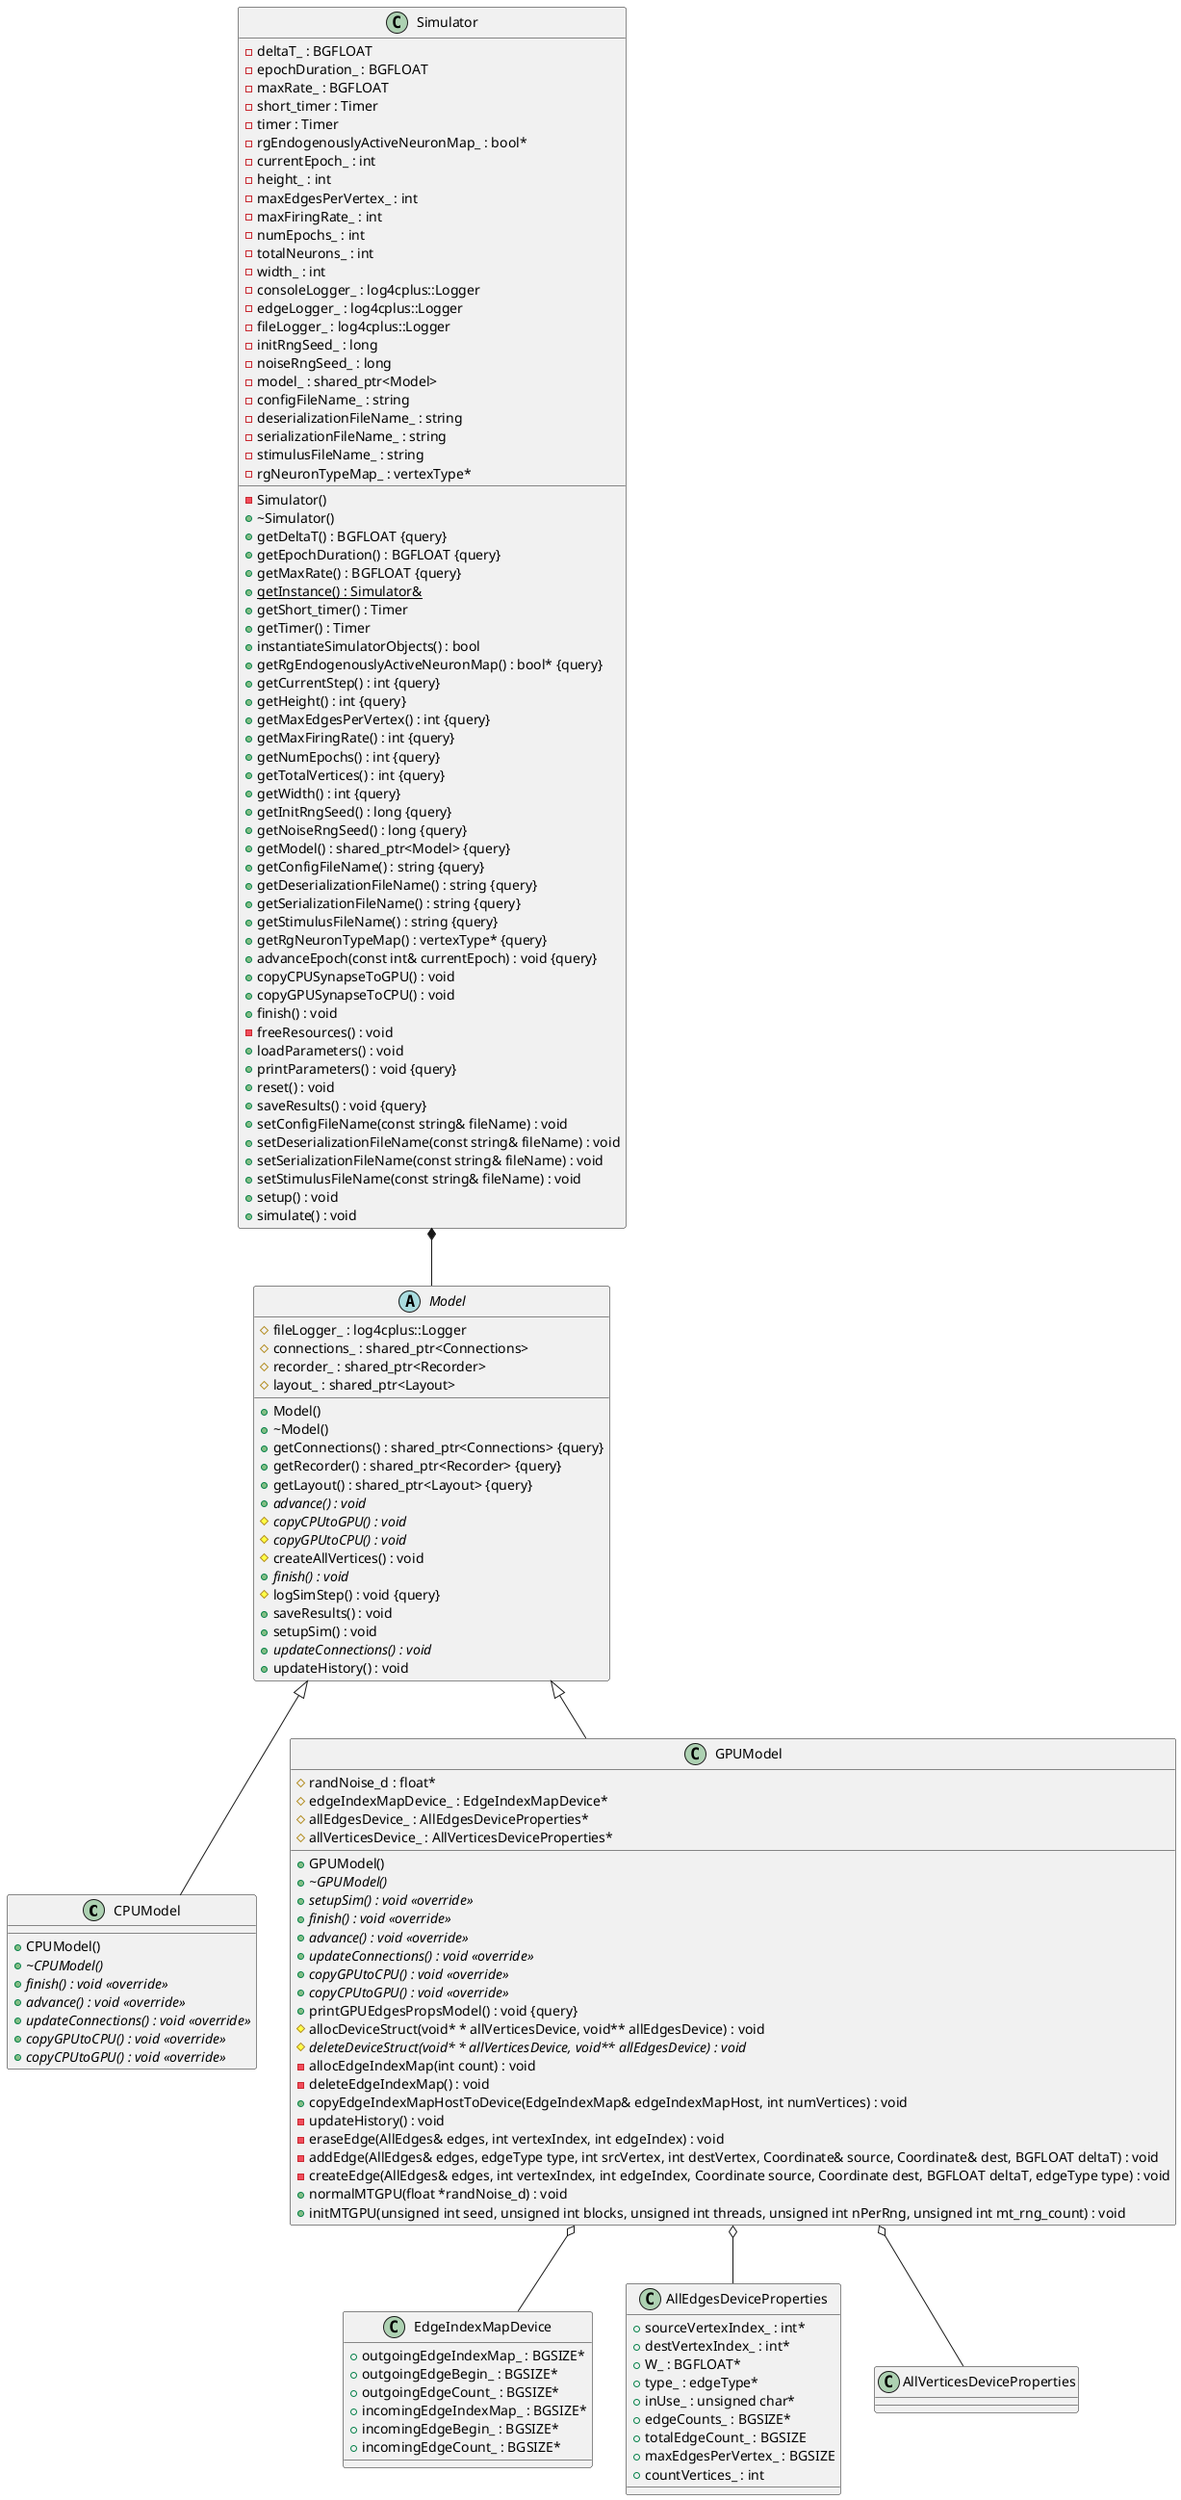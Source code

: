 @startuml GraphittiCoreClassDiagram





/' Objects '/

class CPUModel {
	+CPUModel()
	+{abstract} ~CPUModel()
	+{abstract} finish() : void <<override>>
	+{abstract} advance() : void <<override>>
	+{abstract} updateConnections() : void <<override>>
	+{abstract} copyGPUtoCPU() : void <<override>>
	+{abstract} copyCPUtoGPU() : void <<override>>
}


class GPUModel {
	+GPUModel()
	+{abstract} ~GPUModel()
	+{abstract} setupSim() : void <<override>>
	+{abstract} finish() : void <<override>>
	+{abstract} advance() : void <<override>>
	+{abstract} updateConnections() : void <<override>>
	+{abstract} copyGPUtoCPU() : void <<override>>
	+{abstract} copyCPUtoGPU() : void <<override>>
	+printGPUEdgesPropsModel() : void {query}
	#allocDeviceStruct(void* * allVerticesDevice, void** allEdgesDevice) : void
	#{abstract} deleteDeviceStruct(void* * allVerticesDevice, void** allEdgesDevice) : void
	#randNoise_d : float*
	#edgeIndexMapDevice_ : EdgeIndexMapDevice*
	#allEdgesDevice_ : AllEdgesDeviceProperties*
	#allVerticesDevice_ : AllVerticesDeviceProperties*
	-allocEdgeIndexMap(int count) : void
	-deleteEdgeIndexMap() : void
	+copyEdgeIndexMapHostToDevice(EdgeIndexMap& edgeIndexMapHost, int numVertices) : void
	-updateHistory() : void
	-eraseEdge(AllEdges& edges, int vertexIndex, int edgeIndex) : void
	-addEdge(AllEdges& edges, edgeType type, int srcVertex, int destVertex, Coordinate& source, Coordinate& dest, BGFLOAT deltaT) : void
	-createEdge(AllEdges& edges, int vertexIndex, int edgeIndex, Coordinate source, Coordinate dest, BGFLOAT deltaT, edgeType type) : void
	+normalMTGPU(float *randNoise_d) : void
	+initMTGPU(unsigned int seed, unsigned int blocks, unsigned int threads, unsigned int nPerRng, unsigned int mt_rng_count) : void
}


abstract class Model {
	+Model()
	+~Model()
	#fileLogger_ : log4cplus::Logger
	#connections_ : shared_ptr<Connections>
	+getConnections() : shared_ptr<Connections> {query}
	+getRecorder() : shared_ptr<Recorder> {query}
	#recorder_ : shared_ptr<Recorder>
	+getLayout() : shared_ptr<Layout> {query}
	#layout_ : shared_ptr<Layout>
	+{abstract} advance() : void
	#{abstract} copyCPUtoGPU() : void
	#{abstract} copyGPUtoCPU() : void
	#createAllVertices() : void
	+{abstract} finish() : void
	#logSimStep() : void {query}
	+saveResults() : void
	+setupSim() : void
	+{abstract} updateConnections() : void
	+updateHistory() : void
}


class Simulator {
	-Simulator()
	+~Simulator()
	-deltaT_ : BGFLOAT
	-epochDuration_ : BGFLOAT
	+getDeltaT() : BGFLOAT {query}
	+getEpochDuration() : BGFLOAT {query}
	+getMaxRate() : BGFLOAT {query}
	-maxRate_ : BGFLOAT
	+{static} getInstance() : Simulator&
	+getShort_timer() : Timer
	+getTimer() : Timer
	-short_timer : Timer
	-timer : Timer
	+instantiateSimulatorObjects() : bool
	+getRgEndogenouslyActiveNeuronMap() : bool* {query}
	-rgEndogenouslyActiveNeuronMap_ : bool*
	-currentEpoch_ : int
	+getCurrentStep() : int {query}
	+getHeight() : int {query}
	+getMaxEdgesPerVertex() : int {query}
	+getMaxFiringRate() : int {query}
	+getNumEpochs() : int {query}
	+getTotalVertices() : int {query}
	+getWidth() : int {query}
	-height_ : int
	-maxEdgesPerVertex_ : int
	-maxFiringRate_ : int
	-numEpochs_ : int
	-totalNeurons_ : int
	-width_ : int
	-consoleLogger_ : log4cplus::Logger
	-edgeLogger_ : log4cplus::Logger
	-fileLogger_ : log4cplus::Logger
	+getInitRngSeed() : long {query}
	+getNoiseRngSeed() : long {query}
	-initRngSeed_ : long
	-noiseRngSeed_ : long
	+getModel() : shared_ptr<Model> {query}
	-model_ : shared_ptr<Model>
	-configFileName_ : string
	-deserializationFileName_ : string
	+getConfigFileName() : string {query}
	+getDeserializationFileName() : string {query}
	+getSerializationFileName() : string {query}
	+getStimulusFileName() : string {query}
	-serializationFileName_ : string
	-stimulusFileName_ : string
	+getRgNeuronTypeMap() : vertexType* {query}
	-rgNeuronTypeMap_ : vertexType*
	+advanceEpoch(const int& currentEpoch) : void {query}
	+copyCPUSynapseToGPU() : void
	+copyGPUSynapseToCPU() : void
	+finish() : void
	-freeResources() : void
	+loadParameters() : void
	+printParameters() : void {query}
	+reset() : void
	+saveResults() : void {query}
	+setConfigFileName(const string& fileName) : void
	+setDeserializationFileName(const string& fileName) : void
	+setSerializationFileName(const string& fileName) : void
	+setStimulusFileName(const string& fileName) : void
	+setup() : void
	+simulate() : void
}


class EdgeIndexMapDevice {
  +outgoingEdgeIndexMap_ : BGSIZE*
  +outgoingEdgeBegin_ : BGSIZE*
  +outgoingEdgeCount_ : BGSIZE*
  +incomingEdgeIndexMap_ : BGSIZE*
  +incomingEdgeBegin_ : BGSIZE*
  +incomingEdgeCount_ : BGSIZE*
}


class AllEdgesDeviceProperties {
  +sourceVertexIndex_ : int*
  +destVertexIndex_ : int*
  +W_ : BGFLOAT*
  +type_ : edgeType*
  +inUse_ : unsigned char*
  +edgeCounts_ : BGSIZE*
  +totalEdgeCount_ : BGSIZE
  +maxEdgesPerVertex_ : BGSIZE
  +countVertices_ : int
}


class AllVerticesDeviceProperties {

}





/' Inheritance relationships '/

.Model <|-- .CPUModel


.Model <|-- .GPUModel





/' Aggregation relationships '/

.GPUModel o-- .EdgeIndexMapDevice
.GPUModel o-- .AllEdgesDeviceProperties
.GPUModel o-- .AllVerticesDeviceProperties

.Simulator *-- .Model






@enduml
